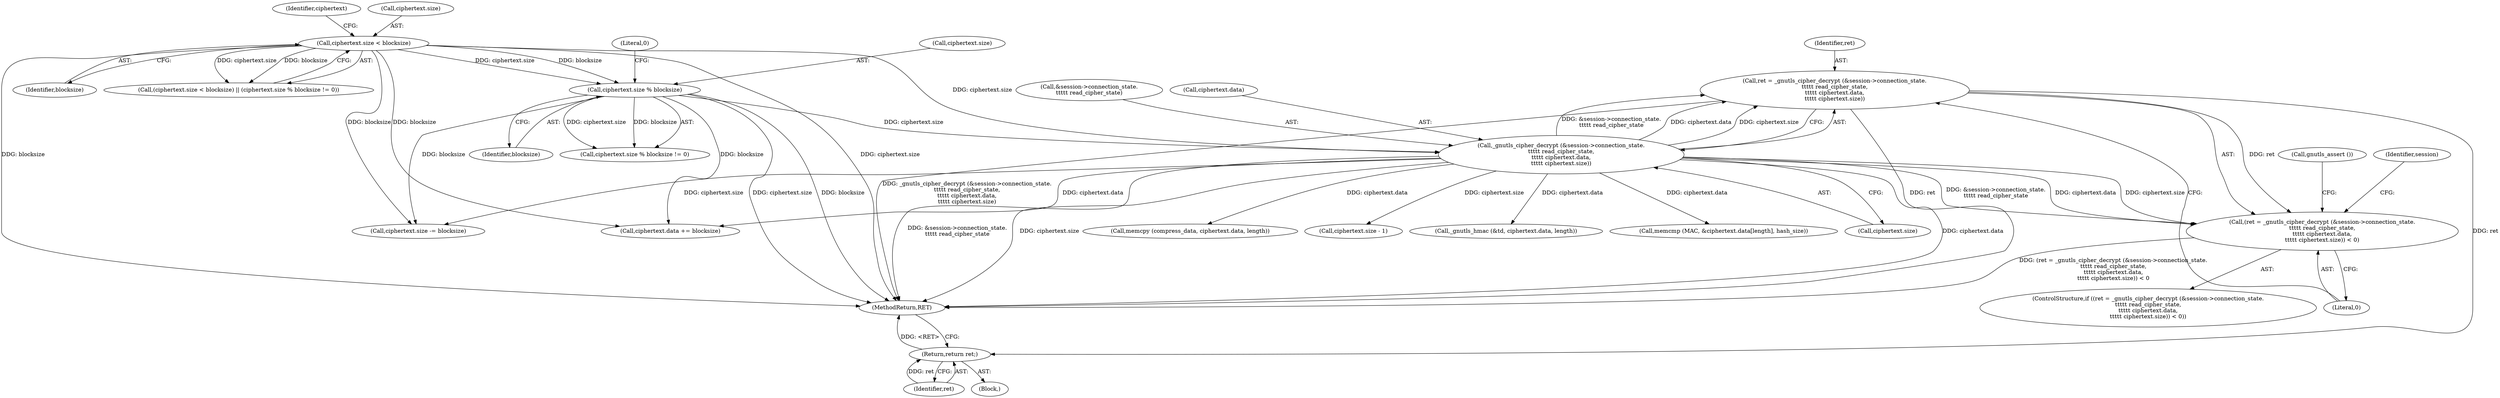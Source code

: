 digraph "0_savannah_bc8102405fda11ea00ca3b42acc4f4bce9d6e97b_0@API" {
"1000259" [label="(Call,ret = _gnutls_cipher_decrypt (&session->connection_state.\n\t\t\t\t\t read_cipher_state,\n\t\t\t\t\t ciphertext.data,\n\t\t\t\t\t ciphertext.size))"];
"1000261" [label="(Call,_gnutls_cipher_decrypt (&session->connection_state.\n\t\t\t\t\t read_cipher_state,\n\t\t\t\t\t ciphertext.data,\n\t\t\t\t\t ciphertext.size))"];
"1000247" [label="(Call,ciphertext.size % blocksize)"];
"1000241" [label="(Call,ciphertext.size < blocksize)"];
"1000258" [label="(Call,(ret = _gnutls_cipher_decrypt (&session->connection_state.\n\t\t\t\t\t read_cipher_state,\n\t\t\t\t\t ciphertext.data,\n\t\t\t\t\t ciphertext.size)) < 0)"];
"1000277" [label="(Return,return ret;)"];
"1000247" [label="(Call,ciphertext.size % blocksize)"];
"1000246" [label="(Call,ciphertext.size % blocksize != 0)"];
"1000271" [label="(Call,ciphertext.size)"];
"1000262" [label="(Call,&session->connection_state.\n\t\t\t\t\t read_cipher_state)"];
"1000249" [label="(Identifier,ciphertext)"];
"1000505" [label="(Call,memcpy (compress_data, ciphertext.data, length))"];
"1000277" [label="(Return,return ret;)"];
"1000513" [label="(MethodReturn,RET)"];
"1000288" [label="(Call,ciphertext.size -= blocksize)"];
"1000276" [label="(Call,gnutls_assert ())"];
"1000274" [label="(Literal,0)"];
"1000261" [label="(Call,_gnutls_cipher_decrypt (&session->connection_state.\n\t\t\t\t\t read_cipher_state,\n\t\t\t\t\t ciphertext.data,\n\t\t\t\t\t ciphertext.size))"];
"1000248" [label="(Call,ciphertext.size)"];
"1000245" [label="(Identifier,blocksize)"];
"1000260" [label="(Identifier,ret)"];
"1000240" [label="(Call,(ciphertext.size < blocksize) || (ciphertext.size % blocksize != 0))"];
"1000242" [label="(Call,ciphertext.size)"];
"1000268" [label="(Call,ciphertext.data)"];
"1000315" [label="(Call,ciphertext.size - 1)"];
"1000278" [label="(Identifier,ret)"];
"1000241" [label="(Call,ciphertext.size < blocksize)"];
"1000275" [label="(Block,)"];
"1000257" [label="(ControlStructure,if ((ret = _gnutls_cipher_decrypt (&session->connection_state.\n\t\t\t\t\t read_cipher_state,\n\t\t\t\t\t ciphertext.data,\n\t\t\t\t\t ciphertext.size)) < 0))"];
"1000463" [label="(Call,_gnutls_hmac (&td, ciphertext.data, length))"];
"1000483" [label="(Call,memcmp (MAC, &ciphertext.data[length], hash_size))"];
"1000259" [label="(Call,ret = _gnutls_cipher_decrypt (&session->connection_state.\n\t\t\t\t\t read_cipher_state,\n\t\t\t\t\t ciphertext.data,\n\t\t\t\t\t ciphertext.size))"];
"1000258" [label="(Call,(ret = _gnutls_cipher_decrypt (&session->connection_state.\n\t\t\t\t\t read_cipher_state,\n\t\t\t\t\t ciphertext.data,\n\t\t\t\t\t ciphertext.size)) < 0)"];
"1000283" [label="(Identifier,session)"];
"1000293" [label="(Call,ciphertext.data += blocksize)"];
"1000251" [label="(Identifier,blocksize)"];
"1000252" [label="(Literal,0)"];
"1000259" -> "1000258"  [label="AST: "];
"1000259" -> "1000261"  [label="CFG: "];
"1000260" -> "1000259"  [label="AST: "];
"1000261" -> "1000259"  [label="AST: "];
"1000274" -> "1000259"  [label="CFG: "];
"1000259" -> "1000513"  [label="DDG: ret"];
"1000259" -> "1000513"  [label="DDG: _gnutls_cipher_decrypt (&session->connection_state.\n\t\t\t\t\t read_cipher_state,\n\t\t\t\t\t ciphertext.data,\n\t\t\t\t\t ciphertext.size)"];
"1000259" -> "1000258"  [label="DDG: ret"];
"1000261" -> "1000259"  [label="DDG: &session->connection_state.\n\t\t\t\t\t read_cipher_state"];
"1000261" -> "1000259"  [label="DDG: ciphertext.data"];
"1000261" -> "1000259"  [label="DDG: ciphertext.size"];
"1000259" -> "1000277"  [label="DDG: ret"];
"1000261" -> "1000271"  [label="CFG: "];
"1000262" -> "1000261"  [label="AST: "];
"1000268" -> "1000261"  [label="AST: "];
"1000271" -> "1000261"  [label="AST: "];
"1000261" -> "1000513"  [label="DDG: ciphertext.data"];
"1000261" -> "1000513"  [label="DDG: &session->connection_state.\n\t\t\t\t\t read_cipher_state"];
"1000261" -> "1000513"  [label="DDG: ciphertext.size"];
"1000261" -> "1000258"  [label="DDG: &session->connection_state.\n\t\t\t\t\t read_cipher_state"];
"1000261" -> "1000258"  [label="DDG: ciphertext.data"];
"1000261" -> "1000258"  [label="DDG: ciphertext.size"];
"1000247" -> "1000261"  [label="DDG: ciphertext.size"];
"1000241" -> "1000261"  [label="DDG: ciphertext.size"];
"1000261" -> "1000288"  [label="DDG: ciphertext.size"];
"1000261" -> "1000293"  [label="DDG: ciphertext.data"];
"1000261" -> "1000315"  [label="DDG: ciphertext.size"];
"1000261" -> "1000463"  [label="DDG: ciphertext.data"];
"1000261" -> "1000483"  [label="DDG: ciphertext.data"];
"1000261" -> "1000505"  [label="DDG: ciphertext.data"];
"1000247" -> "1000246"  [label="AST: "];
"1000247" -> "1000251"  [label="CFG: "];
"1000248" -> "1000247"  [label="AST: "];
"1000251" -> "1000247"  [label="AST: "];
"1000252" -> "1000247"  [label="CFG: "];
"1000247" -> "1000513"  [label="DDG: ciphertext.size"];
"1000247" -> "1000513"  [label="DDG: blocksize"];
"1000247" -> "1000246"  [label="DDG: ciphertext.size"];
"1000247" -> "1000246"  [label="DDG: blocksize"];
"1000241" -> "1000247"  [label="DDG: ciphertext.size"];
"1000241" -> "1000247"  [label="DDG: blocksize"];
"1000247" -> "1000288"  [label="DDG: blocksize"];
"1000247" -> "1000293"  [label="DDG: blocksize"];
"1000241" -> "1000240"  [label="AST: "];
"1000241" -> "1000245"  [label="CFG: "];
"1000242" -> "1000241"  [label="AST: "];
"1000245" -> "1000241"  [label="AST: "];
"1000249" -> "1000241"  [label="CFG: "];
"1000240" -> "1000241"  [label="CFG: "];
"1000241" -> "1000513"  [label="DDG: ciphertext.size"];
"1000241" -> "1000513"  [label="DDG: blocksize"];
"1000241" -> "1000240"  [label="DDG: ciphertext.size"];
"1000241" -> "1000240"  [label="DDG: blocksize"];
"1000241" -> "1000288"  [label="DDG: blocksize"];
"1000241" -> "1000293"  [label="DDG: blocksize"];
"1000258" -> "1000257"  [label="AST: "];
"1000258" -> "1000274"  [label="CFG: "];
"1000274" -> "1000258"  [label="AST: "];
"1000276" -> "1000258"  [label="CFG: "];
"1000283" -> "1000258"  [label="CFG: "];
"1000258" -> "1000513"  [label="DDG: (ret = _gnutls_cipher_decrypt (&session->connection_state.\n\t\t\t\t\t read_cipher_state,\n\t\t\t\t\t ciphertext.data,\n\t\t\t\t\t ciphertext.size)) < 0"];
"1000277" -> "1000275"  [label="AST: "];
"1000277" -> "1000278"  [label="CFG: "];
"1000278" -> "1000277"  [label="AST: "];
"1000513" -> "1000277"  [label="CFG: "];
"1000277" -> "1000513"  [label="DDG: <RET>"];
"1000278" -> "1000277"  [label="DDG: ret"];
}
